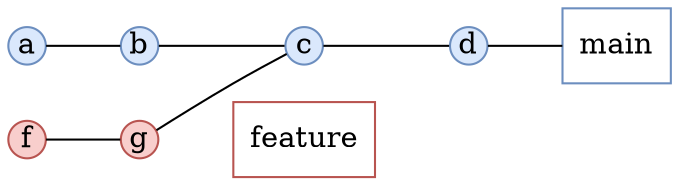 digraph G {
    rankdir="LR";
    bgcolor="white"
    node[shape=circle; style=filled; fixedsize=true; width=0.25, fontcolor=black, label=""];
    edge[weight=2, arrowhead=none, color=black];

    node[group="gbox1", color="#6c8ebf"; fillcolor="#dae8fc";];
    a [label="a"];
    b [label="b"];
    c [label="c"];
    d [label="d"];
    box1[shape=box; style=""; fixedsize=false; label="main"];

    node[group="gbox2", color="#b85450"; fillcolor="#f8cecc";];
    f [label="f"];
    g [label="g"];
    box2[shape=box; style=""; fixedsize=false; label="feature"];

    f -> g
    a -> b
    b -> c
    g -> c
    c -> d
    d -> box1
    g -> box2 [style=invis]
}
